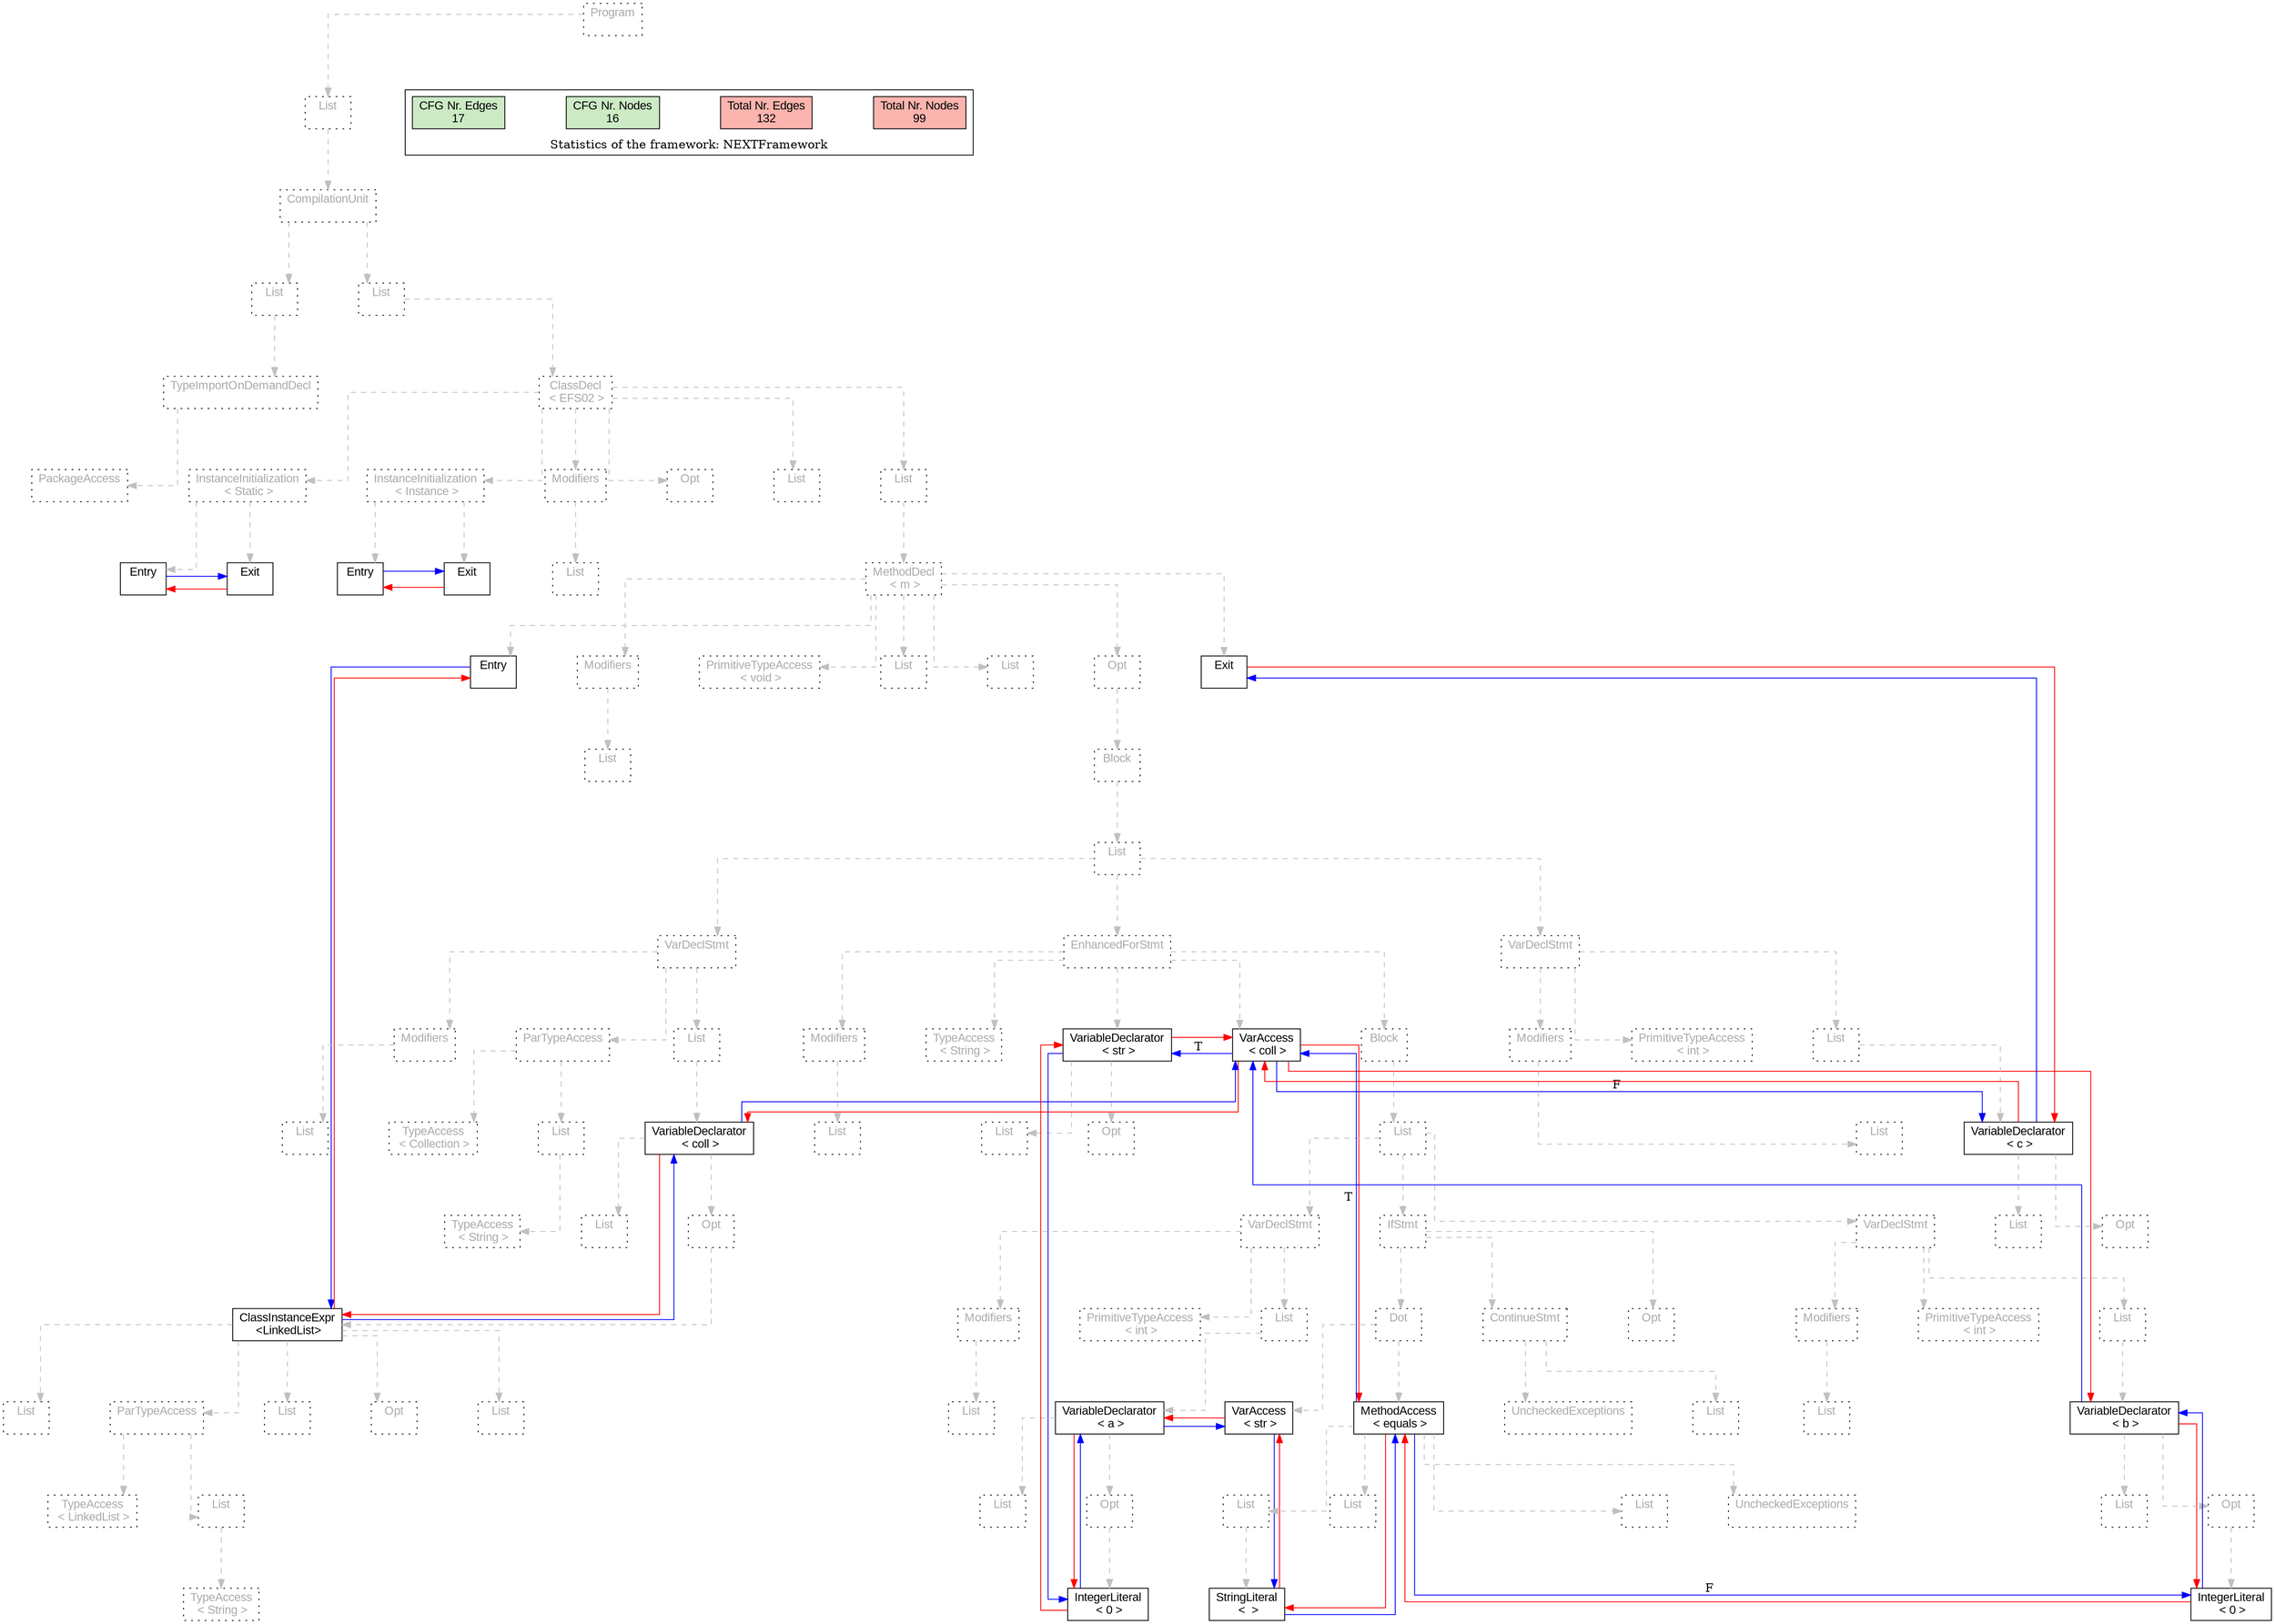 digraph G {
graph [splines=ortho, nodesep="1", ranksep="1"]
node [shape=rect, fontname=Arial];
{ rank = same; "Program[0]"}
{ rank = same; "List[1]"}
{ rank = same; "CompilationUnit[2]"}
{ rank = same; "List[3]"; "List[6]"}
{ rank = same; "TypeImportOnDemandDecl[4]"; "ClassDecl[7]"}
{ rank = same; "PackageAccess[5]"; "Modifiers[24]"; "Opt[26]"; "List[27]"; "List[28]"; "InstanceInitialization[8]"; "InstanceInitialization[16]"}
{ rank = same; "List[25]"; "MethodDecl[29]"; "Entry[9]"; "Exit[10]"; "Entry[17]"; "Exit[18]"}
{ rank = same; "Entry[30]"; "Modifiers[31]"; "PrimitiveTypeAccess[33]"; "List[34]"; "List[35]"; "Opt[36]"; "Exit[37]"}
{ rank = same; "List[32]"; "Block[37]"}
{ rank = same; "List[38]"}
{ rank = same; "VarDeclStmt[39]"; "EnhancedForStmt[59]"; "VarDeclStmt[100]"}
{ rank = same; "Modifiers[40]"; "ParTypeAccess[42]"; "List[46]"; "Modifiers[60]"; "TypeAccess[62]"; "VariableDeclarator[63]"; "VarAccess[66]"; "Block[67]"; "Modifiers[101]"; "PrimitiveTypeAccess[103]"; "List[104]"}
{ rank = same; "List[41]"; "TypeAccess[43]"; "List[44]"; "VariableDeclarator[47]"; "List[61]"; "List[64]"; "Opt[65]"; "List[68]"; "List[102]"; "VariableDeclarator[105]"}
{ rank = same; "TypeAccess[45]"; "List[48]"; "Opt[49]"; "VarDeclStmt[69]"; "IfStmt[78]"; "VarDeclStmt[91]"; "List[106]"; "Opt[107]"}
{ rank = same; "ClassInstanceExpr[50]"; "Modifiers[70]"; "PrimitiveTypeAccess[72]"; "List[73]"; "Dot[79]"; "ContinueStmt[87]"; "Opt[90]"; "Modifiers[92]"; "PrimitiveTypeAccess[94]"; "List[95]"}
{ rank = same; "ParTypeAccess[51]"; "List[55]"; "Opt[56]"; "List[57]"; "List[58]"; "List[71]"; "VariableDeclarator[74]"; "VarAccess[80]"; "MethodAccess[81]"; "List[89]"; "UncheckedExceptions[88]"; "List[93]"; "VariableDeclarator[96]"}
{ rank = same; "TypeAccess[54]"; "IntegerLiteral[77]"; "StringLiteral[84]"; "IntegerLiteral[99]"}
{ rank = same; "TypeAccess[52]"; "List[53]"; "List[75]"; "Opt[76]"; "List[83]"; "List[85]"; "List[86]"; "UncheckedExceptions[82]"; "List[97]"; "Opt[98]"}
"Program[0]" [label="Program\n ", style= dotted   fillcolor="#eeeeee" fontcolor="#aaaaaa"  ]
"List[1]" [label="List\n ", style= dotted   fillcolor="#eeeeee" fontcolor="#aaaaaa"  ]
"CompilationUnit[2]" [label="CompilationUnit\n ", style= dotted   fillcolor="#eeeeee" fontcolor="#aaaaaa"  ]
"List[3]" [label="List\n ", style= dotted   fillcolor="#eeeeee" fontcolor="#aaaaaa"  ]
"TypeImportOnDemandDecl[4]" [label="TypeImportOnDemandDecl\n ", style= dotted   fillcolor="#eeeeee" fontcolor="#aaaaaa"  ]
"PackageAccess[5]" [label="PackageAccess\n ", style= dotted   fillcolor="#eeeeee" fontcolor="#aaaaaa"  ]
"List[6]" [label="List\n ", style= dotted   fillcolor="#eeeeee" fontcolor="#aaaaaa"  ]
"ClassDecl[7]" [label="ClassDecl\n < EFS02 >", style= dotted   fillcolor="#eeeeee" fontcolor="#aaaaaa"  ]
"Modifiers[24]" [label="Modifiers\n ", style= dotted   fillcolor="#eeeeee" fontcolor="#aaaaaa"  ]
"List[25]" [label="List\n ", style= dotted   fillcolor="#eeeeee" fontcolor="#aaaaaa"  ]
"Opt[26]" [label="Opt\n ", style= dotted   fillcolor="#eeeeee" fontcolor="#aaaaaa"  ]
"List[27]" [label="List\n ", style= dotted   fillcolor="#eeeeee" fontcolor="#aaaaaa"  ]
"List[28]" [label="List\n ", style= dotted   fillcolor="#eeeeee" fontcolor="#aaaaaa"  ]
"MethodDecl[29]" [label="MethodDecl\n < m >", style= dotted   fillcolor="#eeeeee" fontcolor="#aaaaaa"  ]
"Entry[30]" [label="Entry\n ", fillcolor=white   style=filled  ]
"Modifiers[31]" [label="Modifiers\n ", style= dotted   fillcolor="#eeeeee" fontcolor="#aaaaaa"  ]
"List[32]" [label="List\n ", style= dotted   fillcolor="#eeeeee" fontcolor="#aaaaaa"  ]
"PrimitiveTypeAccess[33]" [label="PrimitiveTypeAccess\n < void >", style= dotted   fillcolor="#eeeeee" fontcolor="#aaaaaa"  ]
"List[34]" [label="List\n ", style= dotted   fillcolor="#eeeeee" fontcolor="#aaaaaa"  ]
"List[35]" [label="List\n ", style= dotted   fillcolor="#eeeeee" fontcolor="#aaaaaa"  ]
"Opt[36]" [label="Opt\n ", style= dotted   fillcolor="#eeeeee" fontcolor="#aaaaaa"  ]
"Block[37]" [label="Block\n ", style= dotted   fillcolor="#eeeeee" fontcolor="#aaaaaa"  ]
"List[38]" [label="List\n ", style= dotted   fillcolor="#eeeeee" fontcolor="#aaaaaa"  ]
"VarDeclStmt[39]" [label="VarDeclStmt\n ", style= dotted   fillcolor="#eeeeee" fontcolor="#aaaaaa"  ]
"Modifiers[40]" [label="Modifiers\n ", style= dotted   fillcolor="#eeeeee" fontcolor="#aaaaaa"  ]
"List[41]" [label="List\n ", style= dotted   fillcolor="#eeeeee" fontcolor="#aaaaaa"  ]
"ParTypeAccess[42]" [label="ParTypeAccess\n ", style= dotted   fillcolor="#eeeeee" fontcolor="#aaaaaa"  ]
"TypeAccess[43]" [label="TypeAccess\n < Collection >", style= dotted   fillcolor="#eeeeee" fontcolor="#aaaaaa"  ]
"List[44]" [label="List\n ", style= dotted   fillcolor="#eeeeee" fontcolor="#aaaaaa"  ]
"TypeAccess[45]" [label="TypeAccess\n < String >", style= dotted   fillcolor="#eeeeee" fontcolor="#aaaaaa"  ]
"List[46]" [label="List\n ", style= dotted   fillcolor="#eeeeee" fontcolor="#aaaaaa"  ]
"VariableDeclarator[47]" [label="VariableDeclarator\n < coll >", fillcolor=white   style=filled  ]
"List[48]" [label="List\n ", style= dotted   fillcolor="#eeeeee" fontcolor="#aaaaaa"  ]
"Opt[49]" [label="Opt\n ", style= dotted   fillcolor="#eeeeee" fontcolor="#aaaaaa"  ]
"ClassInstanceExpr[50]" [label="ClassInstanceExpr\n <LinkedList>", fillcolor=white   style=filled  ]
"ParTypeAccess[51]" [label="ParTypeAccess\n ", style= dotted   fillcolor="#eeeeee" fontcolor="#aaaaaa"  ]
"TypeAccess[52]" [label="TypeAccess\n < LinkedList >", style= dotted   fillcolor="#eeeeee" fontcolor="#aaaaaa"  ]
"List[53]" [label="List\n ", style= dotted   fillcolor="#eeeeee" fontcolor="#aaaaaa"  ]
"TypeAccess[54]" [label="TypeAccess\n < String >", style= dotted   fillcolor="#eeeeee" fontcolor="#aaaaaa"  ]
"List[55]" [label="List\n ", style= dotted   fillcolor="#eeeeee" fontcolor="#aaaaaa"  ]
"Opt[56]" [label="Opt\n ", style= dotted   fillcolor="#eeeeee" fontcolor="#aaaaaa"  ]
"List[57]" [label="List\n ", style= dotted   fillcolor="#eeeeee" fontcolor="#aaaaaa"  ]
"List[58]" [label="List\n ", style= dotted   fillcolor="#eeeeee" fontcolor="#aaaaaa"  ]
"EnhancedForStmt[59]" [label="EnhancedForStmt\n ", style= dotted   fillcolor="#eeeeee" fontcolor="#aaaaaa"  ]
"Modifiers[60]" [label="Modifiers\n ", style= dotted   fillcolor="#eeeeee" fontcolor="#aaaaaa"  ]
"List[61]" [label="List\n ", style= dotted   fillcolor="#eeeeee" fontcolor="#aaaaaa"  ]
"TypeAccess[62]" [label="TypeAccess\n < String >", style= dotted   fillcolor="#eeeeee" fontcolor="#aaaaaa"  ]
"VariableDeclarator[63]" [label="VariableDeclarator\n < str >", fillcolor=white   style=filled  ]
"List[64]" [label="List\n ", style= dotted   fillcolor="#eeeeee" fontcolor="#aaaaaa"  ]
"Opt[65]" [label="Opt\n ", style= dotted   fillcolor="#eeeeee" fontcolor="#aaaaaa"  ]
"VarAccess[66]" [label="VarAccess\n < coll >", fillcolor=white   style=filled  ]
"Block[67]" [label="Block\n ", style= dotted   fillcolor="#eeeeee" fontcolor="#aaaaaa"  ]
"List[68]" [label="List\n ", style= dotted   fillcolor="#eeeeee" fontcolor="#aaaaaa"  ]
"VarDeclStmt[69]" [label="VarDeclStmt\n ", style= dotted   fillcolor="#eeeeee" fontcolor="#aaaaaa"  ]
"Modifiers[70]" [label="Modifiers\n ", style= dotted   fillcolor="#eeeeee" fontcolor="#aaaaaa"  ]
"List[71]" [label="List\n ", style= dotted   fillcolor="#eeeeee" fontcolor="#aaaaaa"  ]
"PrimitiveTypeAccess[72]" [label="PrimitiveTypeAccess\n < int >", style= dotted   fillcolor="#eeeeee" fontcolor="#aaaaaa"  ]
"List[73]" [label="List\n ", style= dotted   fillcolor="#eeeeee" fontcolor="#aaaaaa"  ]
"VariableDeclarator[74]" [label="VariableDeclarator\n < a >", fillcolor=white   style=filled  ]
"List[75]" [label="List\n ", style= dotted   fillcolor="#eeeeee" fontcolor="#aaaaaa"  ]
"Opt[76]" [label="Opt\n ", style= dotted   fillcolor="#eeeeee" fontcolor="#aaaaaa"  ]
"IntegerLiteral[77]" [label="IntegerLiteral\n < 0 >", fillcolor=white   style=filled  ]
"IfStmt[78]" [label="IfStmt\n ", style= dotted   fillcolor="#eeeeee" fontcolor="#aaaaaa"  ]
"Dot[79]" [label="Dot\n ", style= dotted   fillcolor="#eeeeee" fontcolor="#aaaaaa"  ]
"VarAccess[80]" [label="VarAccess\n < str >", fillcolor=white   style=filled  ]
"MethodAccess[81]" [label="MethodAccess\n < equals >", fillcolor=white   style=filled  ]
"List[83]" [label="List\n ", style= dotted   fillcolor="#eeeeee" fontcolor="#aaaaaa"  ]
"StringLiteral[84]" [label="StringLiteral\n <  >", fillcolor=white   style=filled  ]
"List[85]" [label="List\n ", style= dotted   fillcolor="#eeeeee" fontcolor="#aaaaaa"  ]
"List[86]" [label="List\n ", style= dotted   fillcolor="#eeeeee" fontcolor="#aaaaaa"  ]
"UncheckedExceptions[82]" [label="UncheckedExceptions\n ", style= dotted   fillcolor="#eeeeee" fontcolor="#aaaaaa"  ]
"ContinueStmt[87]" [label="ContinueStmt\n ", style= dotted   fillcolor="#eeeeee" fontcolor="#aaaaaa"  ]
"List[89]" [label="List\n ", style= dotted   fillcolor="#eeeeee" fontcolor="#aaaaaa"  ]
"UncheckedExceptions[88]" [label="UncheckedExceptions\n ", style= dotted   fillcolor="#eeeeee" fontcolor="#aaaaaa"  ]
"Opt[90]" [label="Opt\n ", style= dotted   fillcolor="#eeeeee" fontcolor="#aaaaaa"  ]
"VarDeclStmt[91]" [label="VarDeclStmt\n ", style= dotted   fillcolor="#eeeeee" fontcolor="#aaaaaa"  ]
"Modifiers[92]" [label="Modifiers\n ", style= dotted   fillcolor="#eeeeee" fontcolor="#aaaaaa"  ]
"List[93]" [label="List\n ", style= dotted   fillcolor="#eeeeee" fontcolor="#aaaaaa"  ]
"PrimitiveTypeAccess[94]" [label="PrimitiveTypeAccess\n < int >", style= dotted   fillcolor="#eeeeee" fontcolor="#aaaaaa"  ]
"List[95]" [label="List\n ", style= dotted   fillcolor="#eeeeee" fontcolor="#aaaaaa"  ]
"VariableDeclarator[96]" [label="VariableDeclarator\n < b >", fillcolor=white   style=filled  ]
"List[97]" [label="List\n ", style= dotted   fillcolor="#eeeeee" fontcolor="#aaaaaa"  ]
"Opt[98]" [label="Opt\n ", style= dotted   fillcolor="#eeeeee" fontcolor="#aaaaaa"  ]
"IntegerLiteral[99]" [label="IntegerLiteral\n < 0 >", fillcolor=white   style=filled  ]
"VarDeclStmt[100]" [label="VarDeclStmt\n ", style= dotted   fillcolor="#eeeeee" fontcolor="#aaaaaa"  ]
"Modifiers[101]" [label="Modifiers\n ", style= dotted   fillcolor="#eeeeee" fontcolor="#aaaaaa"  ]
"List[102]" [label="List\n ", style= dotted   fillcolor="#eeeeee" fontcolor="#aaaaaa"  ]
"PrimitiveTypeAccess[103]" [label="PrimitiveTypeAccess\n < int >", style= dotted   fillcolor="#eeeeee" fontcolor="#aaaaaa"  ]
"List[104]" [label="List\n ", style= dotted   fillcolor="#eeeeee" fontcolor="#aaaaaa"  ]
"VariableDeclarator[105]" [label="VariableDeclarator\n < c >", fillcolor=white   style=filled  ]
"List[106]" [label="List\n ", style= dotted   fillcolor="#eeeeee" fontcolor="#aaaaaa"  ]
"Opt[107]" [label="Opt\n ", style= dotted   fillcolor="#eeeeee" fontcolor="#aaaaaa"  ]
"Exit[37]" [label="Exit\n ", fillcolor=white   style=filled  ]
"InstanceInitialization[8]" [label="InstanceInitialization\n < Instance >", style= dotted   fillcolor="#eeeeee" fontcolor="#aaaaaa"  ]
"Entry[9]" [label="Entry\n ", fillcolor=white   style=filled  ]
"Exit[10]" [label="Exit\n ", fillcolor=white   style=filled  ]
"InstanceInitialization[16]" [label="InstanceInitialization\n < Static >", style= dotted   fillcolor="#eeeeee" fontcolor="#aaaaaa"  ]
"Entry[17]" [label="Entry\n ", fillcolor=white   style=filled  ]
"Exit[18]" [label="Exit\n ", fillcolor=white   style=filled  ]
"TypeImportOnDemandDecl[4]" -> "PackageAccess[5]" [style=dashed, color=gray]
"List[3]" -> "TypeImportOnDemandDecl[4]" [style=dashed, color=gray]
"CompilationUnit[2]" -> "List[3]" [style=dashed, color=gray]
"Modifiers[24]" -> "List[25]" [style=dashed, color=gray]
"ClassDecl[7]" -> "Modifiers[24]" [style=dashed, color=gray]
"ClassDecl[7]" -> "Opt[26]" [style=dashed, color=gray]
"ClassDecl[7]" -> "List[27]" [style=dashed, color=gray]
"MethodDecl[29]" -> "Entry[30]" [style=dashed, color=gray]
"Modifiers[31]" -> "List[32]" [style=dashed, color=gray]
"MethodDecl[29]" -> "Modifiers[31]" [style=dashed, color=gray]
"MethodDecl[29]" -> "PrimitiveTypeAccess[33]" [style=dashed, color=gray]
"MethodDecl[29]" -> "List[34]" [style=dashed, color=gray]
"MethodDecl[29]" -> "List[35]" [style=dashed, color=gray]
"Modifiers[40]" -> "List[41]" [style=dashed, color=gray]
"VarDeclStmt[39]" -> "Modifiers[40]" [style=dashed, color=gray]
"ParTypeAccess[42]" -> "TypeAccess[43]" [style=dashed, color=gray]
"List[44]" -> "TypeAccess[45]" [style=dashed, color=gray]
"ParTypeAccess[42]" -> "List[44]" [style=dashed, color=gray]
"VarDeclStmt[39]" -> "ParTypeAccess[42]" [style=dashed, color=gray]
"VariableDeclarator[47]" -> "List[48]" [style=dashed, color=gray]
"ParTypeAccess[51]" -> "TypeAccess[52]" [style=dashed, color=gray]
"List[53]" -> "TypeAccess[54]" [style=dashed, color=gray]
"ParTypeAccess[51]" -> "List[53]" [style=dashed, color=gray]
"ClassInstanceExpr[50]" -> "ParTypeAccess[51]" [style=dashed, color=gray]
"ClassInstanceExpr[50]" -> "List[55]" [style=dashed, color=gray]
"ClassInstanceExpr[50]" -> "Opt[56]" [style=dashed, color=gray]
"ClassInstanceExpr[50]" -> "List[57]" [style=dashed, color=gray]
"ClassInstanceExpr[50]" -> "List[58]" [style=dashed, color=gray]
"Opt[49]" -> "ClassInstanceExpr[50]" [style=dashed, color=gray]
"VariableDeclarator[47]" -> "Opt[49]" [style=dashed, color=gray]
"List[46]" -> "VariableDeclarator[47]" [style=dashed, color=gray]
"VarDeclStmt[39]" -> "List[46]" [style=dashed, color=gray]
"List[38]" -> "VarDeclStmt[39]" [style=dashed, color=gray]
"Modifiers[60]" -> "List[61]" [style=dashed, color=gray]
"EnhancedForStmt[59]" -> "Modifiers[60]" [style=dashed, color=gray]
"EnhancedForStmt[59]" -> "TypeAccess[62]" [style=dashed, color=gray]
"VariableDeclarator[63]" -> "List[64]" [style=dashed, color=gray]
"VariableDeclarator[63]" -> "Opt[65]" [style=dashed, color=gray]
"EnhancedForStmt[59]" -> "VariableDeclarator[63]" [style=dashed, color=gray]
"EnhancedForStmt[59]" -> "VarAccess[66]" [style=dashed, color=gray]
"Modifiers[70]" -> "List[71]" [style=dashed, color=gray]
"VarDeclStmt[69]" -> "Modifiers[70]" [style=dashed, color=gray]
"VarDeclStmt[69]" -> "PrimitiveTypeAccess[72]" [style=dashed, color=gray]
"VariableDeclarator[74]" -> "List[75]" [style=dashed, color=gray]
"Opt[76]" -> "IntegerLiteral[77]" [style=dashed, color=gray]
"VariableDeclarator[74]" -> "Opt[76]" [style=dashed, color=gray]
"List[73]" -> "VariableDeclarator[74]" [style=dashed, color=gray]
"VarDeclStmt[69]" -> "List[73]" [style=dashed, color=gray]
"List[68]" -> "VarDeclStmt[69]" [style=dashed, color=gray]
"Dot[79]" -> "VarAccess[80]" [style=dashed, color=gray]
"List[83]" -> "StringLiteral[84]" [style=dashed, color=gray]
"MethodAccess[81]" -> "List[83]" [style=dashed, color=gray]
"MethodAccess[81]" -> "List[85]" [style=dashed, color=gray]
"MethodAccess[81]" -> "List[86]" [style=dashed, color=gray]
"MethodAccess[81]" -> "UncheckedExceptions[82]" [style=dashed, color=gray]
"Dot[79]" -> "MethodAccess[81]" [style=dashed, color=gray]
"IfStmt[78]" -> "Dot[79]" [style=dashed, color=gray]
"ContinueStmt[87]" -> "List[89]" [style=dashed, color=gray]
"ContinueStmt[87]" -> "UncheckedExceptions[88]" [style=dashed, color=gray]
"IfStmt[78]" -> "ContinueStmt[87]" [style=dashed, color=gray]
"IfStmt[78]" -> "Opt[90]" [style=dashed, color=gray]
"List[68]" -> "IfStmt[78]" [style=dashed, color=gray]
"Modifiers[92]" -> "List[93]" [style=dashed, color=gray]
"VarDeclStmt[91]" -> "Modifiers[92]" [style=dashed, color=gray]
"VarDeclStmt[91]" -> "PrimitiveTypeAccess[94]" [style=dashed, color=gray]
"VariableDeclarator[96]" -> "List[97]" [style=dashed, color=gray]
"Opt[98]" -> "IntegerLiteral[99]" [style=dashed, color=gray]
"VariableDeclarator[96]" -> "Opt[98]" [style=dashed, color=gray]
"List[95]" -> "VariableDeclarator[96]" [style=dashed, color=gray]
"VarDeclStmt[91]" -> "List[95]" [style=dashed, color=gray]
"List[68]" -> "VarDeclStmt[91]" [style=dashed, color=gray]
"Block[67]" -> "List[68]" [style=dashed, color=gray]
"EnhancedForStmt[59]" -> "Block[67]" [style=dashed, color=gray]
"List[38]" -> "EnhancedForStmt[59]" [style=dashed, color=gray]
"Modifiers[101]" -> "List[102]" [style=dashed, color=gray]
"VarDeclStmt[100]" -> "Modifiers[101]" [style=dashed, color=gray]
"VarDeclStmt[100]" -> "PrimitiveTypeAccess[103]" [style=dashed, color=gray]
"VariableDeclarator[105]" -> "List[106]" [style=dashed, color=gray]
"VariableDeclarator[105]" -> "Opt[107]" [style=dashed, color=gray]
"List[104]" -> "VariableDeclarator[105]" [style=dashed, color=gray]
"VarDeclStmt[100]" -> "List[104]" [style=dashed, color=gray]
"List[38]" -> "VarDeclStmt[100]" [style=dashed, color=gray]
"Block[37]" -> "List[38]" [style=dashed, color=gray]
"Opt[36]" -> "Block[37]" [style=dashed, color=gray]
"MethodDecl[29]" -> "Opt[36]" [style=dashed, color=gray]
"MethodDecl[29]" -> "Exit[37]" [style=dashed, color=gray]
"List[28]" -> "MethodDecl[29]" [style=dashed, color=gray]
"ClassDecl[7]" -> "List[28]" [style=dashed, color=gray]
"InstanceInitialization[8]" -> "Entry[9]" [style=dashed, color=gray]
"InstanceInitialization[8]" -> "Exit[10]" [style=dashed, color=gray]
"InstanceInitialization[16]" -> "Entry[17]" [style=dashed, color=gray]
"InstanceInitialization[16]" -> "Exit[18]" [style=dashed, color=gray]
"ClassDecl[7]" -> "InstanceInitialization[8]" [style=dashed, color=gray]
"ClassDecl[7]" -> "InstanceInitialization[16]" [style=dashed, color=gray]
"List[6]" -> "ClassDecl[7]" [style=dashed, color=gray]
"CompilationUnit[2]" -> "List[6]" [style=dashed, color=gray]
"List[1]" -> "CompilationUnit[2]" [style=dashed, color=gray]
"Program[0]" -> "List[1]" [style=dashed, color=gray]
"Exit[18]" -> "Entry[17]" [color=red, constraint=false]
"Entry[17]" -> "Exit[18]" [color=blue, constraint=false, xlabel=" "] 
"Exit[10]" -> "Entry[9]" [color=red, constraint=false]
"Entry[9]" -> "Exit[10]" [color=blue, constraint=false, xlabel=" "] 
"VariableDeclarator[96]" -> "VarAccess[66]" [color=blue, constraint=false, xlabel=" "] 
"VariableDeclarator[96]" -> "IntegerLiteral[99]" [color=red, constraint=false]
"IntegerLiteral[99]" -> "VariableDeclarator[96]" [color=blue, constraint=false, xlabel=" "] 
"IntegerLiteral[99]" -> "MethodAccess[81]" [color=red, constraint=false]
"MethodAccess[81]" -> "VarAccess[66]" [color=blue, constraint=false, xlabel="T "] 
"MethodAccess[81]" -> "IntegerLiteral[99]" [color=blue, constraint=false, xlabel="F "] 
"MethodAccess[81]" -> "StringLiteral[84]" [color=red, constraint=false]
"StringLiteral[84]" -> "MethodAccess[81]" [color=blue, constraint=false, xlabel=" "] 
"StringLiteral[84]" -> "VarAccess[80]" [color=red, constraint=false]
"VarAccess[80]" -> "StringLiteral[84]" [color=blue, constraint=false, xlabel=" "] 
"VarAccess[80]" -> "VariableDeclarator[74]" [color=red, constraint=false]
"VariableDeclarator[74]" -> "VarAccess[80]" [color=blue, constraint=false, xlabel=" "] 
"VariableDeclarator[74]" -> "IntegerLiteral[77]" [color=red, constraint=false]
"IntegerLiteral[77]" -> "VariableDeclarator[74]" [color=blue, constraint=false, xlabel=" "] 
"IntegerLiteral[77]" -> "VariableDeclarator[63]" [color=red, constraint=false]
"VariableDeclarator[63]" -> "IntegerLiteral[77]" [color=blue, constraint=false, xlabel=" "] 
"VariableDeclarator[63]" -> "VarAccess[66]" [color=red, constraint=false]
"Exit[37]" -> "VariableDeclarator[105]" [color=red, constraint=false]
"VariableDeclarator[105]" -> "Exit[37]" [color=blue, constraint=false, xlabel=" "] 
"VariableDeclarator[105]" -> "VarAccess[66]" [color=red, constraint=false]
"VarAccess[66]" -> "VariableDeclarator[63]" [color=blue, constraint=false, xlabel="T "] 
"VarAccess[66]" -> "VariableDeclarator[105]" [color=blue, constraint=false, xlabel="F "] 
"VarAccess[66]" -> "VariableDeclarator[47]" [color=red, constraint=false]
"VarAccess[66]" -> "MethodAccess[81]" [color=red, constraint=false]
"VarAccess[66]" -> "VariableDeclarator[96]" [color=red, constraint=false]
"VariableDeclarator[47]" -> "VarAccess[66]" [color=blue, constraint=false, xlabel=" "] 
"VariableDeclarator[47]" -> "ClassInstanceExpr[50]" [color=red, constraint=false]
"ClassInstanceExpr[50]" -> "VariableDeclarator[47]" [color=blue, constraint=false, xlabel=" "] 
"ClassInstanceExpr[50]" -> "Entry[30]" [color=red, constraint=false]
"Entry[30]" -> "ClassInstanceExpr[50]" [color=blue, constraint=false, xlabel=" "] 
"List[3]" -> "List[6]" [style=invis]
"InstanceInitialization[16]" -> "InstanceInitialization[8]" -> "Modifiers[24]" -> "Opt[26]" -> "List[27]" -> "List[28]" [style=invis]
"Entry[30]" -> "Modifiers[31]" -> "PrimitiveTypeAccess[33]" -> "List[34]" -> "List[35]" -> "Opt[36]" -> "Exit[37]" [style=invis]
"VarDeclStmt[39]" -> "EnhancedForStmt[59]" -> "VarDeclStmt[100]" [style=invis]
"Modifiers[40]" -> "ParTypeAccess[42]" -> "List[46]" [style=invis]
"TypeAccess[43]" -> "List[44]" [style=invis]
"List[48]" -> "Opt[49]" [style=invis]
"ParTypeAccess[51]" -> "List[55]" -> "Opt[56]" [style=invis]
"TypeAccess[52]" -> "List[53]" [style=invis]
"Modifiers[60]" -> "TypeAccess[62]" -> "VariableDeclarator[63]" -> "VarAccess[66]" -> "Block[67]" [style=invis]
"List[64]" -> "Opt[65]" [style=invis]
"VarDeclStmt[69]" -> "IfStmt[78]" -> "VarDeclStmt[91]" [style=invis]
"Modifiers[70]" -> "PrimitiveTypeAccess[72]" -> "List[73]" [style=invis]
"List[75]" -> "Opt[76]" [style=invis]
"Dot[79]" -> "ContinueStmt[87]" -> "Opt[90]" [style=invis]
"VarAccess[80]" -> "MethodAccess[81]" [style=invis]
"Modifiers[92]" -> "PrimitiveTypeAccess[94]" -> "List[95]" [style=invis]
"List[97]" -> "Opt[98]" [style=invis]
"Modifiers[101]" -> "PrimitiveTypeAccess[103]" -> "List[104]" [style=invis]
"List[106]" -> "Opt[107]" [style=invis]
"Entry[9]" -> "Exit[10]" [style=invis]
"Entry[17]" -> "Exit[18]" [style=invis]

subgraph cluster_legend {
{node [style=filled, fillcolor=1, colorscheme="pastel13"]
Nodes [label="Total Nr. Nodes
99", fillcolor=1]
Edges [label="Total Nr. Edges
132", fillcolor=1]
NodesCFG [label="CFG Nr. Nodes
16", fillcolor=3]
EdgesCFG [label="CFG Nr. Edges
17", fillcolor=3]
Nodes-> "Program[0]" -> NodesCFG  [style="invis"]
Edges -> "Program[0]" ->EdgesCFG [style="invis"]}
label = "Statistics of the framework: NEXTFramework"
style="solid"
ranksep=0.05
nodesep=0.01
labelloc = b
len=2
}}